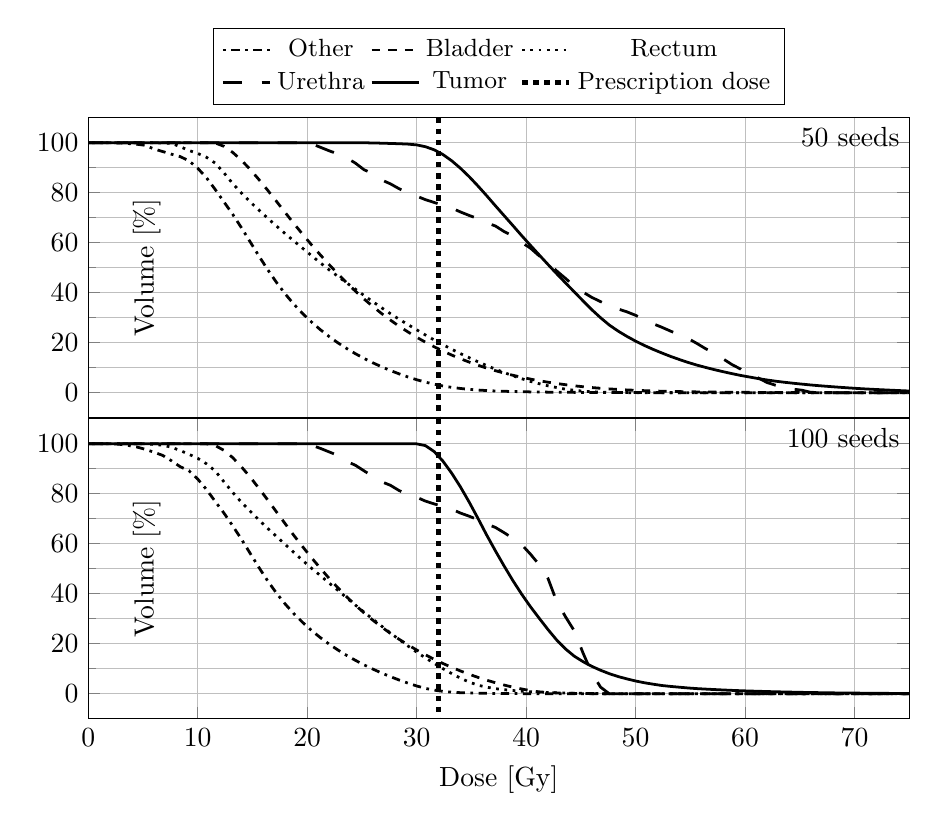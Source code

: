 \begin{tikzpicture}
  \begin{axis}[
  	name=one,
  	width=0.86 \columnwidth,
  	height=1.5in, 
  	scale only axis,
  	xmajorticks=false,
  	xtick={0,10,...,80},
  	ytick={0,20,...,100},
  	minor ytick={10,30,...,90},
  	legend style={anchor=north,at={(0.5,1.3)},font=\small},
  	legend columns=3,
    xmin=0,
    xmax=75,
  	ymax = 110,
  	ymin = -10,
    grid=both,
    y label style={at={(axis description cs:0.1,.5)},anchor=south},
    ylabel = {Volume [\%]}
  	]
\addplot [color=black,dash pattern=on 1pt off 2pt on 3pt off 2pt,line width=1.0pt]
	table[row sep=crcr]{-0.4 100.0 \\
0.4 100.0 \\
1.2 100.0 \\
2.0 99.983 \\
2.8 99.894 \\
3.6 99.668 \\
4.4 99.396 \\
5.2 98.944 \\
6.0 97.499 \\
6.8 96.455 \\
7.6 95.396 \\
8.4 94.434 \\
9.2 92.754 \\
10.0 89.793 \\
10.8 85.999 \\
11.6 81.296 \\
12.4 76.315 \\
13.2 71.355 \\
14.0 65.958 \\
14.8 60.298 \\
15.6 54.632 \\
16.4 49.197 \\
17.2 44.106 \\
18.0 39.47 \\
18.8 35.323 \\
19.6 31.593 \\
20.4 28.252 \\
21.2 25.218 \\
22.0 22.475 \\
22.8 19.971 \\
23.6 17.696 \\
24.4 15.612 \\
25.2 13.712 \\
26.0 11.954 \\
26.8 10.351 \\
27.6 8.875 \\
28.4 7.527 \\
29.2 6.292 \\
30.0 5.188 \\
30.8 4.217 \\
31.6 3.385 \\
32.4 2.688 \\
33.2 2.125 \\
34.0 1.683 \\
34.8 1.32 \\
35.6 1.045 \\
36.4 0.843 \\
37.2 0.679 \\
38.0 0.553 \\
38.8 0.452 \\
39.6 0.375 \\
40.4 0.307 \\
41.2 0.257 \\
42.0 0.211 \\
42.8 0.177 \\
43.6 0.147 \\
44.4 0.12 \\
45.2 0.101 \\
46.0 0.082 \\
46.8 0.068 \\
47.6 0.056 \\
48.4 0.047 \\
49.2 0.039 \\
50.0 0.032 \\
50.8 0.027 \\
51.6 0.022 \\
52.4 0.018 \\
53.2 0.015 \\
54.0 0.013 \\
54.8 0.011 \\
55.6 0.009 \\
56.4 0.008 \\
57.2 0.007 \\
58.0 0.006 \\
58.8 0.005 \\
59.6 0.005 \\
60.4 0.004 \\
61.2 0.004 \\
62.0 0.003 \\
62.8 0.003 \\
63.6 0.002 \\
64.4 0.002 \\
65.2 0.002 \\
66.0 0.002 \\
66.8 0.001 \\
67.6 0.001 \\
68.4 0.001 \\
69.2 0.001 \\
70.0 9.228E-4 \\
70.8 9.228E-4 \\
71.6 6.152E-4 \\
72.4 4.101E-4 \\
73.2 4.101E-4 \\
74.0 2.051E-4 \\
74.8 2.051E-4 \\
75.6 2.051E-4 \\
76.4 2.051E-4 \\
77.2 0.0 \\
78.0 0.0 \\
78.8 0.0 \\
	};
\addlegendentry{Other};

\addplot [color=black,dashed,line width=1.0pt]
	table[row sep=crcr]{-0.4 100.0 \\
0.4 100.0 \\
1.2 100.0 \\
2.0 100.0 \\
2.8 100.0 \\
3.6 100.0 \\
4.4 100.0 \\
5.2 100.0 \\
6.0 100.0 \\
6.8 100.0 \\
7.6 100.0 \\
8.4 100.0 \\
9.2 100.0 \\
10.0 100.0 \\
10.8 100.0 \\
11.6 99.892 \\
12.4 98.536 \\
13.2 96.108 \\
14.0 92.974 \\
14.8 89.287 \\
15.6 85.221 \\
16.4 80.949 \\
17.2 76.515 \\
18.0 72.021 \\
18.8 67.603 \\
19.6 63.283 \\
20.4 59.126 \\
21.2 55.136 \\
22.0 51.273 \\
22.8 47.563 \\
23.6 44.007 \\
24.4 40.643 \\
25.2 37.453 \\
26.0 34.483 \\
26.8 31.665 \\
27.6 29.049 \\
28.4 26.584 \\
29.2 24.317 \\
30.0 22.173 \\
30.8 20.198 \\
31.6 18.362 \\
32.4 16.649 \\
33.2 15.05 \\
34.0 13.587 \\
34.8 12.232 \\
35.6 10.98 \\
36.4 9.827 \\
37.2 8.795 \\
38.0 7.83 \\
38.8 6.949 \\
39.6 6.164 \\
40.4 5.432 \\
41.2 4.769 \\
42.0 4.185 \\
42.8 3.657 \\
43.6 3.182 \\
44.4 2.749 \\
45.2 2.374 \\
46.0 2.047 \\
46.8 1.752 \\
47.6 1.503 \\
48.4 1.281 \\
49.2 1.097 \\
50.0 0.946 \\
50.8 0.806 \\
51.6 0.687 \\
52.4 0.583 \\
53.2 0.504 \\
54.0 0.429 \\
54.8 0.362 \\
55.6 0.308 \\
56.4 0.272 \\
57.2 0.228 \\
58.0 0.189 \\
58.8 0.16 \\
59.6 0.138 \\
60.4 0.116 \\
61.2 0.104 \\
62.0 0.078 \\
62.8 0.064 \\
63.6 0.055 \\
64.4 0.043 \\
65.2 0.033 \\
66.0 0.03 \\
66.8 0.022 \\
67.6 0.017 \\
68.4 0.014 \\
69.2 0.011 \\
70.0 0.008 \\
70.8 0.007 \\
71.6 0.005 \\
72.4 0.003 \\
73.2 0.001 \\
74.0 0.001 \\
74.8 0.0 \\
75.6 0.0 \\
76.4 0.0 \\
77.2 0.0 \\
78.0 0.0 \\
78.8 0.0 \\
	};
\addlegendentry{Bladder};

\addplot [color=black,dotted,line width=1.0pt]
	table[row sep=crcr]{-0.4 100.0 \\
0.4 100.0 \\
1.2 100.0 \\
2.0 100.0 \\
2.8 100.0 \\
3.6 100.0 \\
4.4 100.0 \\
5.2 100.0 \\
6.0 100.0 \\
6.8 99.847 \\
7.6 99.732 \\
8.4 98.405 \\
9.2 96.895 \\
10.0 95.707 \\
10.8 94.159 \\
11.6 91.845 \\
12.4 87.937 \\
13.2 83.652 \\
14.0 79.844 \\
14.8 76.295 \\
15.6 73.014 \\
16.4 69.754 \\
17.2 66.639 \\
18.0 63.579 \\
18.8 60.64 \\
19.6 57.719 \\
20.4 54.818 \\
21.2 51.954 \\
22.0 49.169 \\
22.8 46.555 \\
23.6 43.95 \\
24.4 41.416 \\
25.2 38.89 \\
26.0 36.395 \\
26.8 33.969 \\
27.6 31.615 \\
28.4 29.37 \\
29.2 27.252 \\
30.0 25.162 \\
30.8 23.084 \\
31.6 21.087 \\
32.4 19.199 \\
33.2 17.377 \\
34.0 15.631 \\
34.8 13.981 \\
35.6 12.361 \\
36.4 10.853 \\
37.2 9.388 \\
38.0 8.036 \\
38.8 6.758 \\
39.6 5.58 \\
40.4 4.508 \\
41.2 3.572 \\
42.0 2.741 \\
42.8 2.035 \\
43.6 1.401 \\
44.4 0.942 \\
45.2 0.598 \\
46.0 0.381 \\
46.8 0.219 \\
47.6 0.104 \\
48.4 0.043 \\
49.2 0.013 \\
50.0 0.0 \\
50.8 0.0 \\
51.6 0.0 \\
52.4 0.0 \\
53.2 0.0 \\
54.0 0.0 \\
54.8 0.0 \\
55.6 0.0 \\
56.4 0.0 \\
57.2 0.0 \\
58.0 0.0 \\
58.8 0.0 \\
59.6 0.0 \\
60.4 0.0 \\
61.2 0.0 \\
62.0 0.0 \\
62.8 0.0 \\
63.6 0.0 \\
64.4 0.0 \\
65.2 0.0 \\
66.0 0.0 \\
66.8 0.0 \\
67.6 0.0 \\
68.4 0.0 \\
69.2 0.0 \\
70.0 0.0 \\
70.8 0.0 \\
71.6 0.0 \\
72.4 0.0 \\
73.2 0.0 \\
74.0 0.0 \\
74.8 0.0 \\
75.6 0.0 \\
76.4 0.0 \\
77.2 0.0 \\
78.0 0.0 \\
78.8 0.0 \\
	};
	\addlegendentry{Rectum};

\addplot [color=black,dash pattern=on 7pt off 7pt,line width=1.0pt]
	table[row sep=crcr]{-0.4 100.0 \\
0.4 100.0 \\
1.2 100.0 \\
2.0 100.0 \\
2.8 100.0 \\
3.6 100.0 \\
4.4 100.0 \\
5.2 100.0 \\
6.0 100.0 \\
6.8 100.0 \\
7.6 100.0 \\
8.4 100.0 \\
9.2 100.0 \\
10.0 100.0 \\
10.8 100.0 \\
11.6 100.0 \\
12.4 100.0 \\
13.2 100.0 \\
14.0 100.0 \\
14.8 100.0 \\
15.6 100.0 \\
16.4 100.0 \\
17.2 100.0 \\
18.0 100.0 \\
18.8 100.0 \\
19.6 100.0 \\
20.4 99.578 \\
21.2 98.172 \\
22.0 96.765 \\
22.8 95.499 \\
23.6 93.952 \\
24.4 91.842 \\
25.2 89.17 \\
26.0 87.623 \\
26.8 85.091 \\
27.6 83.544 \\
28.4 81.575 \\
29.2 79.887 \\
30.0 78.622 \\
30.8 77.215 \\
31.6 76.09 \\
32.4 74.965 \\
33.2 73.84 \\
34.0 72.293 \\
34.8 70.886 \\
35.6 69.62 \\
36.4 67.932 \\
37.2 66.667 \\
38.0 64.416 \\
38.8 62.729 \\
39.6 60.056 \\
40.4 57.806 \\
41.2 54.712 \\
42.0 52.18 \\
42.8 48.664 \\
43.6 45.71 \\
44.4 42.616 \\
45.2 40.225 \\
46.0 38.115 \\
46.8 36.428 \\
47.6 34.74 \\
48.4 33.474 \\
49.2 32.349 \\
50.0 30.942 \\
50.8 29.114 \\
51.6 27.567 \\
52.4 26.16 \\
53.2 24.613 \\
54.0 23.207 \\
54.8 21.66 \\
55.6 19.691 \\
56.4 17.581 \\
57.2 15.893 \\
58.0 13.502 \\
58.8 11.252 \\
59.6 9.423 \\
60.4 6.751 \\
61.2 5.907 \\
62.0 4.079 \\
62.8 2.954 \\
63.6 2.25 \\
64.4 1.406 \\
65.2 0.985 \\
66.0 0.141 \\
66.8 0.141 \\
67.6 0.0 \\
68.4 0.0 \\
69.2 0.0 \\
70.0 0.0 \\
70.8 0.0 \\
71.6 0.0 \\
72.4 0.0 \\
73.2 0.0 \\
74.0 0.0 \\
74.8 0.0 \\
75.6 0.0 \\
76.4 0.0 \\
77.2 0.0 \\
78.0 0.0 \\
78.8 0.0 \\
	};
\addlegendentry{Urethra};

\addplot [color=black,solid,line width=1.0pt]
	table[row sep=crcr]{-0.4 100.0 \\
0.4 100.0 \\
1.2 100.0 \\
2.0 100.0 \\
2.8 100.0 \\
3.6 100.0 \\
4.4 100.0 \\
5.2 100.0 \\
6.0 100.0 \\
6.8 100.0 \\
7.6 100.0 \\
8.4 100.0 \\
9.2 100.0 \\
10.0 100.0 \\
10.8 100.0 \\
11.6 100.0 \\
12.4 100.0 \\
13.2 100.0 \\
14.0 100.0 \\
14.8 100.0 \\
15.6 100.0 \\
16.4 100.0 \\
17.2 100.0 \\
18.0 100.0 \\
18.8 100.0 \\
19.6 100.0 \\
20.4 100.0 \\
21.2 100.0 \\
22.0 100.0 \\
22.8 100.0 \\
23.6 100.0 \\
24.4 99.994 \\
25.2 99.955 \\
26.0 99.886 \\
26.8 99.795 \\
27.6 99.688 \\
28.4 99.573 \\
29.2 99.424 \\
30.0 99.111 \\
30.8 98.387 \\
31.6 97.152 \\
32.4 95.261 \\
33.2 92.771 \\
34.0 89.777 \\
34.8 86.4 \\
35.6 82.692 \\
36.4 78.783 \\
37.2 74.734 \\
38.0 70.772 \\
38.8 66.811 \\
39.6 62.795 \\
40.4 58.908 \\
41.2 55.073 \\
42.0 51.27 \\
42.8 47.555 \\
43.6 43.911 \\
44.4 40.316 \\
45.2 36.725 \\
46.0 33.196 \\
46.8 29.976 \\
47.6 27.053 \\
48.4 24.648 \\
49.2 22.535 \\
50.0 20.616 \\
50.8 18.886 \\
51.6 17.322 \\
52.4 15.876 \\
53.2 14.498 \\
54.0 13.266 \\
54.8 12.087 \\
55.6 11.029 \\
56.4 10.097 \\
57.2 9.205 \\
58.0 8.387 \\
58.8 7.619 \\
59.6 6.891 \\
60.4 6.265 \\
61.2 5.638 \\
62.0 5.081 \\
62.8 4.584 \\
63.6 4.158 \\
64.4 3.772 \\
65.2 3.421 \\
66.0 3.076 \\
66.8 2.776 \\
67.6 2.502 \\
68.4 2.238 \\
69.2 1.992 \\
70.0 1.756 \\
70.8 1.544 \\
71.6 1.353 \\
72.4 1.18 \\
73.2 1.015 \\
74.0 0.855 \\
74.8 0.699 \\
75.6 0.563 \\
76.4 0.431 \\
77.2 0.301 \\
78.0 0.189 \\
78.8 0.093 \\
	};
\addlegendentry{Tumor};
  \addplot [color=black,dotted,line width=2.0pt]
  	table[row sep=crcr]{32.0 110.0 \\
  	32.0 -10.0 \\
  	};
  	 \addlegendentry{Prescription dose};
  \addplot [color=black,dotted,line width=2.0pt]
  	table[row sep=crcr]{32.0 110.0 \\
  	32.0 -10.0 \\
  	};
  	\node at (rel axis cs:1,1) [anchor=north east] {50 seeds};
\end{axis}

  \begin{axis}[
  	name=three,
  	width=0.86 \columnwidth,
  	height=1.5in, 
    scale only axis,
    at=(one.below south),
    anchor=above north,
    xmin=0,
    xmax=75,
    ymin = -10,
    ymax = 110,
  	xtick={0,10,...,80},
  	ytick={0,20,...,100},
  	minor ytick={10,30,...,90},
    grid=both,
    xlabel = {Dose [Gy]},
    y label style={at={(axis description cs:0.1,.5)},anchor=south},
    ylabel = {Volume [\%]}
    ]
    \addplot [color=black,dash pattern=on 1pt off 2pt on 3pt off 2pt,line width=1.0pt]
    	table[row sep=crcr]{-0.4 100.0 \\
    0.4 100.0 \\
    1.2 100.0 \\
    2.0 99.997 \\
    2.8 99.837 \\
    3.6 99.372 \\
    4.4 98.758 \\
    5.2 97.805 \\
    6.0 96.636 \\
    6.8 95.364 \\
    7.6 93.22 \\
    8.4 90.842 \\
    9.2 89.224 \\
    10.0 85.908 \\
    10.8 81.737 \\
    11.6 76.951 \\
    12.4 72.283 \\
    13.2 67.168 \\
    14.0 61.82 \\
    14.8 56.149 \\
    15.6 50.498 \\
    16.4 45.133 \\
    17.2 40.233 \\
    18.0 35.876 \\
    18.8 31.985 \\
    19.6 28.493 \\
    20.4 25.333 \\
    21.2 22.484 \\
    22.0 19.884 \\
    22.8 17.536 \\
    23.6 15.372 \\
    24.4 13.392 \\
    25.2 11.562 \\
    26.0 9.872 \\
    26.8 8.312 \\
    27.6 6.861 \\
    28.4 5.507 \\
    29.2 4.269 \\
    30.0 3.133 \\
    30.8 2.158 \\
    31.6 1.448 \\
    32.4 0.964 \\
    33.2 0.64 \\
    34.0 0.437 \\
    34.8 0.307 \\
    35.6 0.227 \\
    36.4 0.173 \\
    37.2 0.131 \\
    38.0 0.101 \\
    38.8 0.078 \\
    39.6 0.059 \\
    40.4 0.046 \\
    41.2 0.034 \\
    42.0 0.025 \\
    42.8 0.019 \\
    43.6 0.014 \\
    44.4 0.011 \\
    45.2 0.008 \\
    46.0 0.006 \\
    46.8 0.005 \\
    47.6 0.003 \\
    48.4 0.002 \\
    49.2 0.002 \\
    50.0 6.152E-4 \\
    50.8 4.101E-4 \\
    51.6 3.076E-4 \\
    52.4 3.076E-4 \\
    53.2 3.076E-4 \\
    54.0 3.076E-4 \\
    54.8 3.076E-4 \\
    55.6 3.076E-4 \\
    56.4 2.051E-4 \\
    57.2 2.051E-4 \\
    58.0 1.025E-4 \\
    58.8 1.025E-4 \\
    59.6 1.025E-4 \\
    60.4 1.025E-4 \\
    61.2 1.025E-4 \\
    62.0 1.025E-4 \\
    62.8 1.025E-4 \\
    63.6 1.025E-4 \\
    64.4 1.025E-4 \\
    65.2 1.025E-4 \\
    66.0 1.025E-4 \\
    66.8 1.025E-4 \\
    67.6 1.025E-4 \\
    68.4 1.025E-4 \\
    69.2 1.025E-4 \\
    70.0 1.025E-4 \\
    70.8 1.025E-4 \\
    71.6 1.025E-4 \\
    72.4 1.025E-4 \\
    73.2 1.025E-4 \\
    74.0 1.025E-4 \\
    74.8 1.025E-4 \\
    75.6 1.025E-4 \\
    76.4 0.0 \\
    77.2 0.0 \\
    78.0 0.0 \\
    78.8 0.0 \\
    	};
    %\addlegendentry{Other};
    
    \addplot [color=black,dashed,line width=1.0pt]
    	table[row sep=crcr]{-0.4 100.0 \\
    0.4 100.0 \\
    1.2 100.0 \\
    2.0 100.0 \\
    2.8 100.0 \\
    3.6 100.0 \\
    4.4 100.0 \\
    5.2 100.0 \\
    6.0 100.0 \\
    6.8 100.0 \\
    7.6 100.0 \\
    8.4 100.0 \\
    9.2 100.0 \\
    10.0 100.0 \\
    10.8 100.0 \\
    11.6 99.284 \\
    12.4 97.381 \\
    13.2 94.469 \\
    14.0 90.767 \\
    14.8 86.658 \\
    15.6 82.163 \\
    16.4 77.508 \\
    17.2 72.739 \\
    18.0 67.985 \\
    18.8 63.267 \\
    19.6 58.768 \\
    20.4 54.43 \\
    21.2 50.235 \\
    22.0 46.212 \\
    22.8 42.434 \\
    23.6 38.837 \\
    24.4 35.49 \\
    25.2 32.358 \\
    26.0 29.435 \\
    26.8 26.724 \\
    27.6 24.178 \\
    28.4 21.801 \\
    29.2 19.594 \\
    30.0 17.519 \\
    30.8 15.594 \\
    31.6 13.794 \\
    32.4 12.128 \\
    33.2 10.574 \\
    34.0 9.135 \\
    34.8 7.802 \\
    35.6 6.566 \\
    36.4 5.426 \\
    37.2 4.417 \\
    38.0 3.482 \\
    38.8 2.629 \\
    39.6 1.909 \\
    40.4 1.248 \\
    41.2 0.763 \\
    42.0 0.518 \\
    42.8 0.33 \\
    43.6 0.23 \\
    44.4 0.16 \\
    45.2 0.099 \\
    46.0 0.063 \\
    46.8 0.039 \\
    47.6 0.028 \\
    48.4 0.012 \\
    49.2 0.0 \\
    50.0 0.0 \\
    50.8 0.0 \\
    51.6 0.0 \\
    52.4 0.0 \\
    53.2 0.0 \\
    54.0 0.0 \\
    54.8 0.0 \\
    55.6 0.0 \\
    56.4 0.0 \\
    57.2 0.0 \\
    58.0 0.0 \\
    58.8 0.0 \\
    59.6 0.0 \\
    60.4 0.0 \\
    61.2 0.0 \\
    62.0 0.0 \\
    62.8 0.0 \\
    63.6 0.0 \\
    64.4 0.0 \\
    65.2 0.0 \\
    66.0 0.0 \\
    66.8 0.0 \\
    67.6 0.0 \\
    68.4 0.0 \\
    69.2 0.0 \\
    70.0 0.0 \\
    70.8 0.0 \\
    71.6 0.0 \\
    72.4 0.0 \\
    73.2 0.0 \\
    74.0 0.0 \\
    74.8 0.0 \\
    75.6 0.0 \\
    76.4 0.0 \\
    77.2 0.0 \\
    78.0 0.0 \\
    78.8 0.0 \\
    	};
    %\addlegendentry{Bladder};
    
    \addplot [color=black,dotted,line width=1.0pt]
    	table[row sep=crcr]{-0.4 100.0 \\
    0.4 100.0 \\
    1.2 100.0 \\
    2.0 100.0 \\
    2.8 100.0 \\
    3.6 100.0 \\
    4.4 100.0 \\
    5.2 100.0 \\
    6.0 99.734 \\
    6.8 99.417 \\
    7.6 98.643 \\
    8.4 97.297 \\
    9.2 95.811 \\
    10.0 94.199 \\
    10.8 92.007 \\
    11.6 89.132 \\
    12.4 84.801 \\
    13.2 80.55 \\
    14.0 76.593 \\
    14.8 73.018 \\
    15.6 69.505 \\
    16.4 66.161 \\
    17.2 62.924 \\
    18.0 59.732 \\
    18.8 56.488 \\
    19.6 53.307 \\
    20.4 50.202 \\
    21.2 47.323 \\
    22.0 44.325 \\
    22.8 41.422 \\
    23.6 38.428 \\
    24.4 35.494 \\
    25.2 32.64 \\
    26.0 29.861 \\
    26.8 27.084 \\
    27.6 24.328 \\
    28.4 21.708 \\
    29.2 19.146 \\
    30.0 16.688 \\
    30.8 14.37 \\
    31.6 12.178 \\
    32.4 10.058 \\
    33.2 8.093 \\
    34.0 6.241 \\
    34.8 4.68 \\
    35.6 3.447 \\
    36.4 2.622 \\
    37.2 2.048 \\
    38.0 1.639 \\
    38.8 1.299 \\
    39.6 1.025 \\
    40.4 0.81 \\
    41.2 0.595 \\
    42.0 0.47 \\
    42.8 0.372 \\
    43.6 0.291 \\
    44.4 0.223 \\
    45.2 0.157 \\
    46.0 0.113 \\
    46.8 0.062 \\
    47.6 0.038 \\
    48.4 0.017 \\
    49.2 0.011 \\
    50.0 0.0 \\
    50.8 0.0 \\
    51.6 0.0 \\
    52.4 0.0 \\
    53.2 0.0 \\
    54.0 0.0 \\
    54.8 0.0 \\
    55.6 0.0 \\
    56.4 0.0 \\
    57.2 0.0 \\
    58.0 0.0 \\
    58.8 0.0 \\
    59.6 0.0 \\
    60.4 0.0 \\
    61.2 0.0 \\
    62.0 0.0 \\
    62.8 0.0 \\
    63.6 0.0 \\
    64.4 0.0 \\
    65.2 0.0 \\
    66.0 0.0 \\
    66.8 0.0 \\
    67.6 0.0 \\
    68.4 0.0 \\
    69.2 0.0 \\
    70.0 0.0 \\
    70.8 0.0 \\
    71.6 0.0 \\
    72.4 0.0 \\
    73.2 0.0 \\
    74.0 0.0 \\
    74.8 0.0 \\
    75.6 0.0 \\
    76.4 0.0 \\
    77.2 0.0 \\
    78.0 0.0 \\
    78.8 0.0 \\
    	};
    %\addlegendentry{Rectum};
    
    \addplot [color=black,dash pattern=on 7pt off 7pt,line width=1.0pt]
    	table[row sep=crcr]{-0.4 100.0 \\
    0.4 100.0 \\
    1.2 100.0 \\
    2.0 100.0 \\
    2.8 100.0 \\
    3.6 100.0 \\
    4.4 100.0 \\
    5.2 100.0 \\
    6.0 100.0 \\
    6.8 100.0 \\
    7.6 100.0 \\
    8.4 100.0 \\
    9.2 100.0 \\
    10.0 100.0 \\
    10.8 100.0 \\
    11.6 100.0 \\
    12.4 100.0 \\
    13.2 100.0 \\
    14.0 100.0 \\
    14.8 100.0 \\
    15.6 100.0 \\
    16.4 100.0 \\
    17.2 100.0 \\
    18.0 100.0 \\
    18.8 100.0 \\
    19.6 100.0 \\
    20.4 99.437 \\
    21.2 98.172 \\
    22.0 96.765 \\
    22.8 95.359 \\
    23.6 92.968 \\
    24.4 91.421 \\
    25.2 89.17 \\
    26.0 86.92 \\
    26.8 84.81 \\
    27.6 83.404 \\
    28.4 81.294 \\
    29.2 79.747 \\
    30.0 78.622 \\
    30.8 77.075 \\
    31.6 75.949 \\
    32.4 74.965 \\
    33.2 73.84 \\
    34.0 72.293 \\
    34.8 71.027 \\
    35.6 69.62 \\
    36.4 67.932 \\
    37.2 66.526 \\
    38.0 64.416 \\
    38.8 62.166 \\
    39.6 59.634 \\
    40.4 55.837 \\
    41.2 51.617 \\
    42.0 46.132 \\
    42.8 36.85 \\
    43.6 30.802 \\
    44.4 25.176 \\
    45.2 16.315 \\
    46.0 8.298 \\
    46.8 2.672 \\
    47.6 0.0 \\
    48.4 0.0 \\
    49.2 0.0 \\
    50.0 0.0 \\
    50.8 0.0 \\
    51.6 0.0 \\
    52.4 0.0 \\
    53.2 0.0 \\
    54.0 0.0 \\
    54.8 0.0 \\
    55.6 0.0 \\
    56.4 0.0 \\
    57.2 0.0 \\
    58.0 0.0 \\
    58.8 0.0 \\
    59.6 0.0 \\
    60.4 0.0 \\
    61.2 0.0 \\
    62.0 0.0 \\
    62.8 0.0 \\
    63.6 0.0 \\
    64.4 0.0 \\
    65.2 0.0 \\
    66.0 0.0 \\
    66.8 0.0 \\
    67.6 0.0 \\
    68.4 0.0 \\
    69.2 0.0 \\
    70.0 0.0 \\
    70.8 0.0 \\
    71.6 0.0 \\
    72.4 0.0 \\
    73.2 0.0 \\
    74.0 0.0 \\
    74.8 0.0 \\
    75.6 0.0 \\
    76.4 0.0 \\
    77.2 0.0 \\
    78.0 0.0 \\
    78.8 0.0 \\
    	};
    %\addlegendentry{150 seeds};
    
    \addplot [color=black,solid,line width=1.0pt]
    	table[row sep=crcr]{-0.4 100.0 \\
    0.4 100.0 \\
    1.2 100.0 \\
    2.0 100.0 \\
    2.8 100.0 \\
    3.6 100.0 \\
    4.4 100.0 \\
    5.2 100.0 \\
    6.0 100.0 \\
    6.8 100.0 \\
    7.6 100.0 \\
    8.4 100.0 \\
    9.2 100.0 \\
    10.0 100.0 \\
    10.8 100.0 \\
    11.6 100.0 \\
    12.4 100.0 \\
    13.2 100.0 \\
    14.0 100.0 \\
    14.8 100.0 \\
    15.6 100.0 \\
    16.4 100.0 \\
    17.2 100.0 \\
    18.0 100.0 \\
    18.8 100.0 \\
    19.6 100.0 \\
    20.4 100.0 \\
    21.2 100.0 \\
    22.0 100.0 \\
    22.8 100.0 \\
    23.6 100.0 \\
    24.4 100.0 \\
    25.2 100.0 \\
    26.0 100.0 \\
    26.8 100.0 \\
    27.6 100.0 \\
    28.4 100.0 \\
    29.2 100.0 \\
    30.0 99.974 \\
    30.8 99.266 \\
    31.6 96.898 \\
    32.4 93.062 \\
    33.2 88.266 \\
    34.0 82.766 \\
    34.8 76.676 \\
    35.6 70.183 \\
    36.4 63.488 \\
    37.2 57.139 \\
    38.0 51.051 \\
    38.8 45.221 \\
    39.6 39.81 \\
    40.4 34.811 \\
    41.2 30.195 \\
    42.0 25.684 \\
    42.8 21.478 \\
    43.6 17.93 \\
    44.4 15.038 \\
    45.2 12.842 \\
    46.0 10.977 \\
    46.8 9.411 \\
    47.6 8.043 \\
    48.4 6.894 \\
    49.2 5.964 \\
    50.0 5.114 \\
    50.8 4.411 \\
    51.6 3.835 \\
    52.4 3.311 \\
    53.2 2.941 \\
    54.0 2.628 \\
    54.8 2.318 \\
    55.6 2.068 \\
    56.4 1.871 \\
    57.2 1.687 \\
    58.0 1.519 \\
    58.8 1.363 \\
    59.6 1.223 \\
    60.4 1.106 \\
    61.2 1.004 \\
    62.0 0.896 \\
    62.8 0.802 \\
    63.6 0.722 \\
    64.4 0.644 \\
    65.2 0.566 \\
    66.0 0.505 \\
    66.8 0.448 \\
    67.6 0.39 \\
    68.4 0.344 \\
    69.2 0.304 \\
    70.0 0.276 \\
    70.8 0.244 \\
    71.6 0.209 \\
    72.4 0.181 \\
    73.2 0.154 \\
    74.0 0.126 \\
    74.8 0.101 \\
    75.6 0.083 \\
    76.4 0.061 \\
    77.2 0.045 \\
    78.0 0.032 \\
    78.8 0.015 \\
    	};
    %\addlegendentry{Tumor};
      \addplot [color=black,dotted,line width=2.0pt]
      	table[row sep=crcr]{32.0 110.0 \\
      	32.0 -10.0 \\
      	};
  	\node at (rel axis cs:1,1) [anchor=north east] {100 seeds};
    \end{axis}
    
\end{tikzpicture}